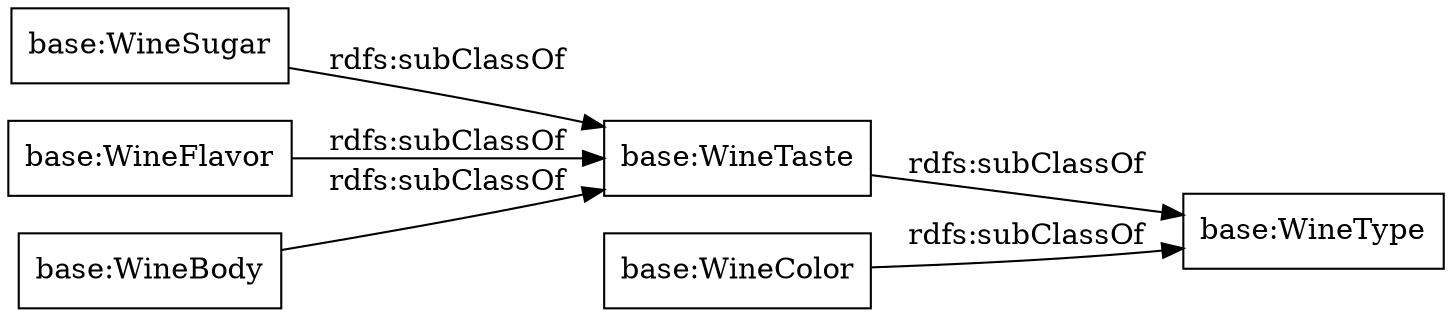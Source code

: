 digraph ar2dtool_diagram { 
rankdir=LR;
size="1000"
node [shape = rectangle, color="black"]; "base:WineSugar" "base:WineColor" "base:WineTaste" "base:WineType" "base:WineFlavor" "base:WineBody" ; /*classes style*/
	"base:WineTaste" -> "base:WineType" [ label = "rdfs:subClassOf" ];
	"base:WineFlavor" -> "base:WineTaste" [ label = "rdfs:subClassOf" ];
	"base:WineColor" -> "base:WineType" [ label = "rdfs:subClassOf" ];
	"base:WineSugar" -> "base:WineTaste" [ label = "rdfs:subClassOf" ];
	"base:WineBody" -> "base:WineTaste" [ label = "rdfs:subClassOf" ];

}

